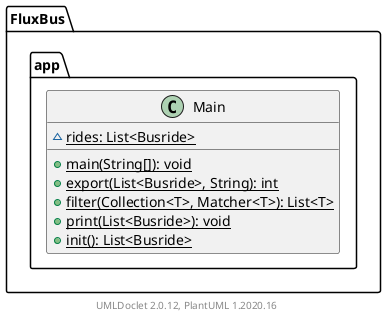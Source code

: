 @startuml
    namespace FluxBus.app {

        class Main [[Main.html]] {
            {static} ~rides: List<Busride>
            {static} +main(String[]): void
            {static} +export(List<Busride>, String): int
            {static} +filter(Collection<T>, Matcher<T>): List<T>
            {static} +print(List<Busride>): void
            {static} +init(): List<Busride>
        }

    }

    center footer UMLDoclet 2.0.12, PlantUML 1.2020.16
@enduml
